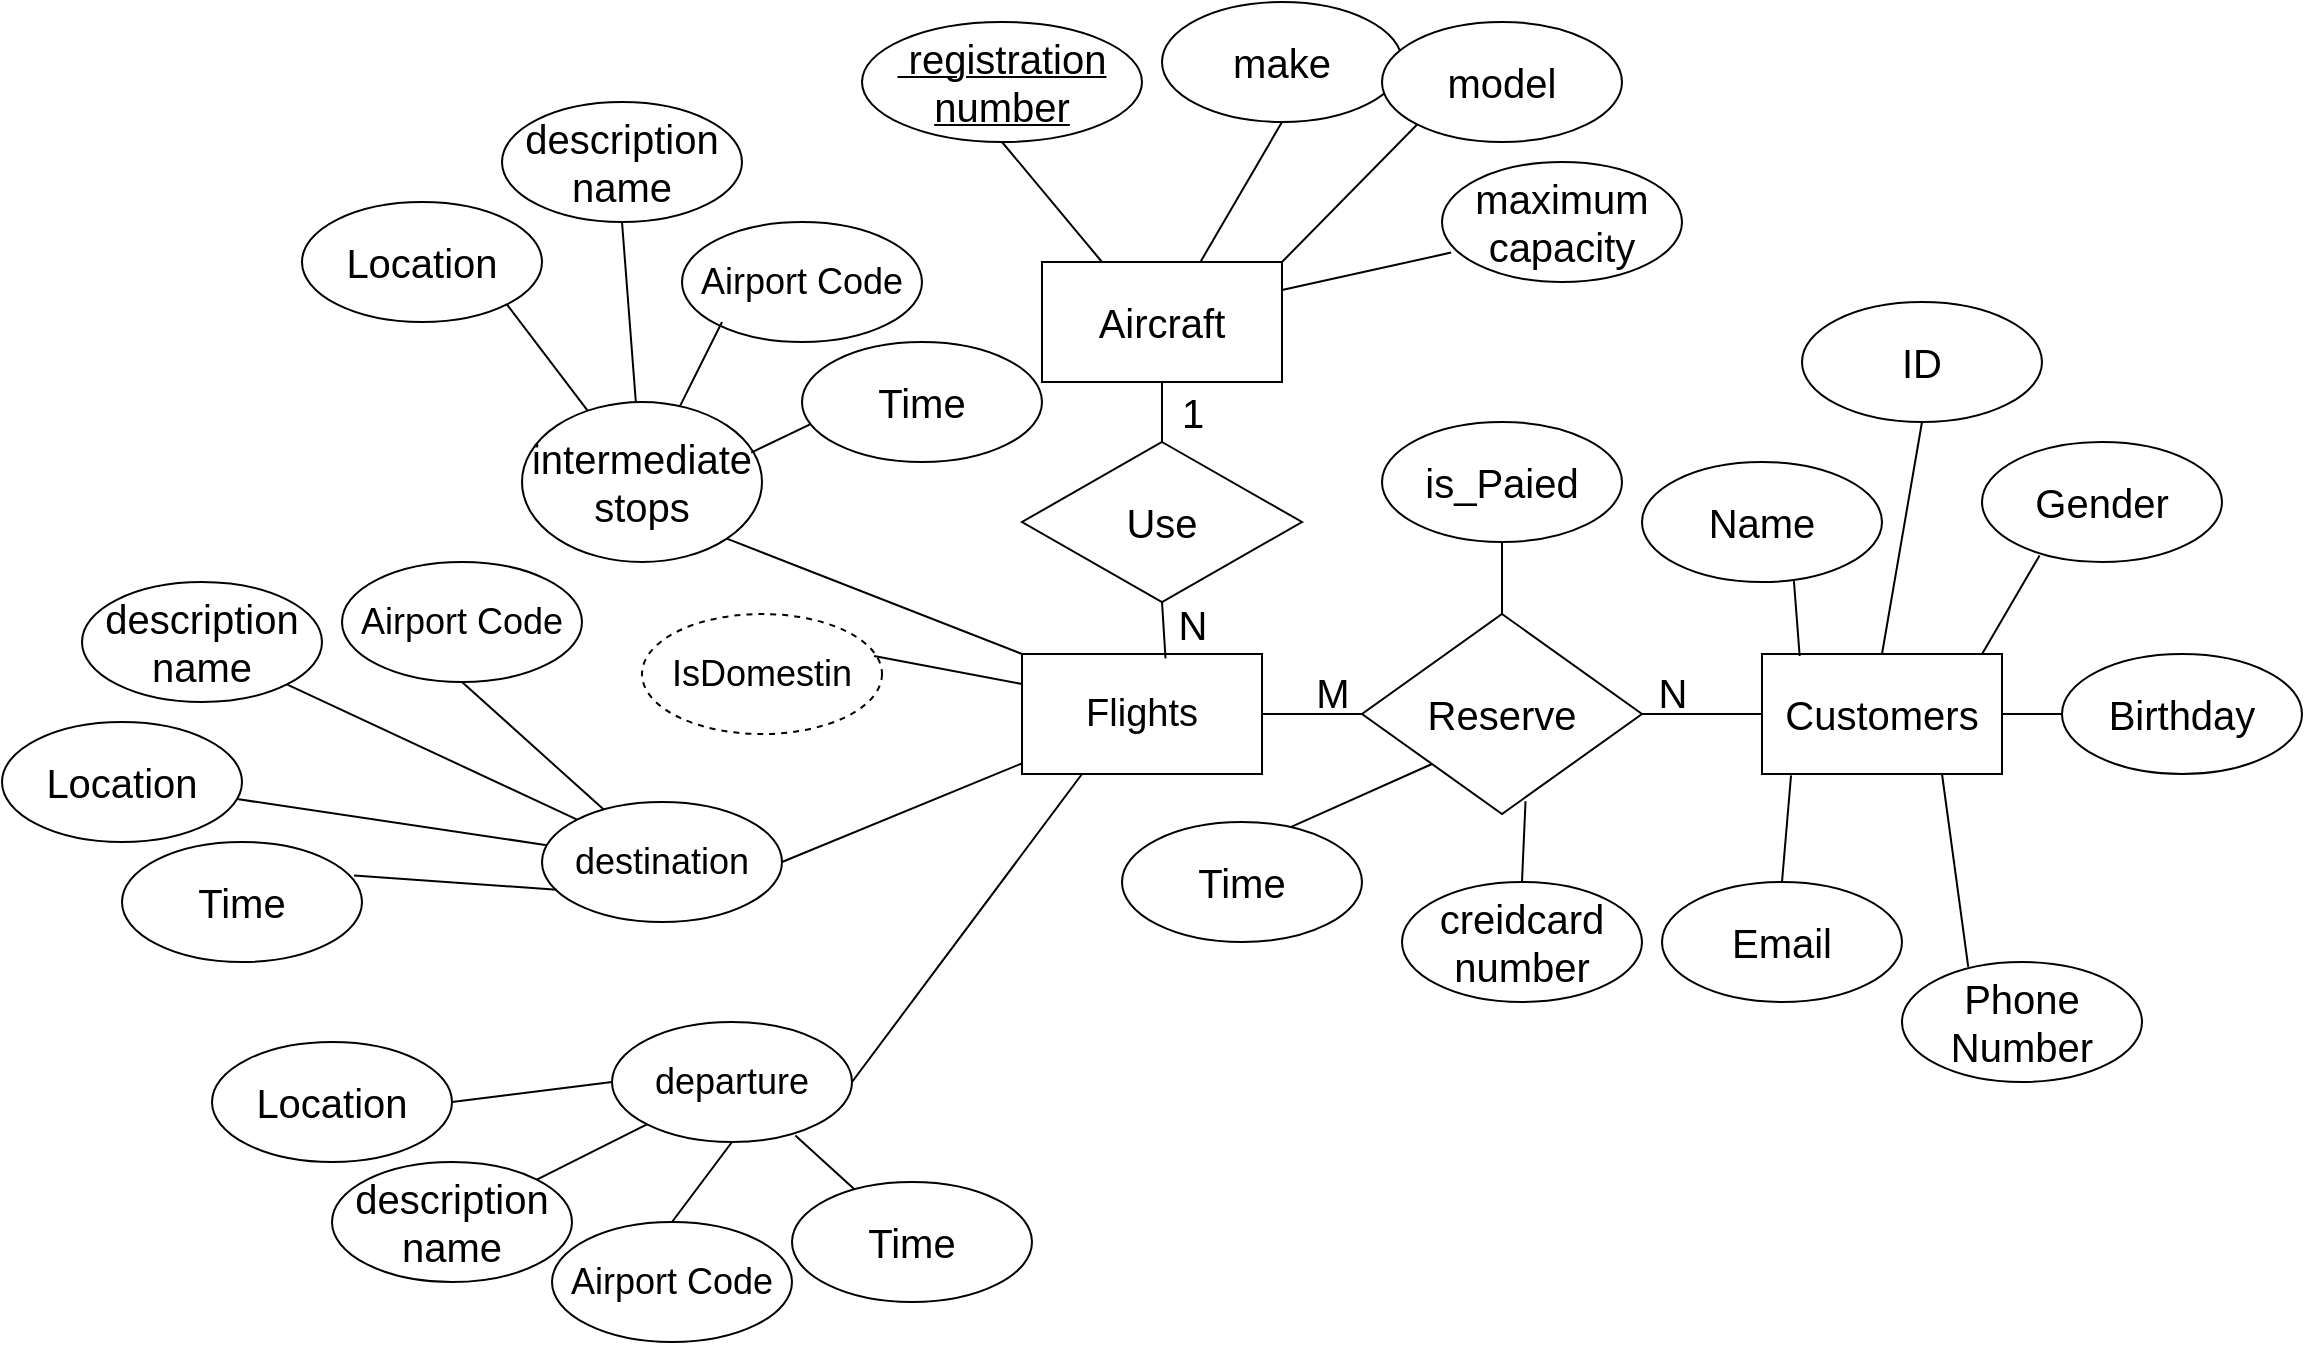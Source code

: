 <mxfile version="15.7.0" type="github">
  <diagram id="3nHWKs5S-ABrskF8WtKg" name="Page-1">
    <mxGraphModel dx="640" dy="994" grid="1" gridSize="10" guides="1" tooltips="1" connect="1" arrows="1" fold="1" page="1" pageScale="1" pageWidth="1169" pageHeight="827" math="0" shadow="0">
      <root>
        <mxCell id="0" />
        <mxCell id="1" parent="0" />
        <mxCell id="D0vi7zzEL4y-7OBPKq5H-2" value="&lt;font style=&quot;font-size: 20px&quot;&gt;Aircraft&lt;/font&gt;" style="rounded=0;whiteSpace=wrap;html=1;" vertex="1" parent="1">
          <mxGeometry x="530" y="190" width="120" height="60" as="geometry" />
        </mxCell>
        <mxCell id="D0vi7zzEL4y-7OBPKq5H-3" value="&lt;u&gt;&lt;font style=&quot;font-size: 20px&quot;&gt;&amp;nbsp;registration number&lt;/font&gt;&lt;/u&gt;" style="ellipse;whiteSpace=wrap;html=1;" vertex="1" parent="1">
          <mxGeometry x="440" y="70" width="140" height="60" as="geometry" />
        </mxCell>
        <mxCell id="D0vi7zzEL4y-7OBPKq5H-4" value="" style="endArrow=none;html=1;rounded=0;entryX=0.5;entryY=1;entryDx=0;entryDy=0;exitX=0.25;exitY=0;exitDx=0;exitDy=0;" edge="1" parent="1" source="D0vi7zzEL4y-7OBPKq5H-2" target="D0vi7zzEL4y-7OBPKq5H-3">
          <mxGeometry width="50" height="50" relative="1" as="geometry">
            <mxPoint x="590" y="200" as="sourcePoint" />
            <mxPoint x="690" y="156" as="targetPoint" />
          </mxGeometry>
        </mxCell>
        <mxCell id="D0vi7zzEL4y-7OBPKq5H-6" value="&lt;font style=&quot;font-size: 20px&quot;&gt;make&lt;/font&gt;" style="ellipse;whiteSpace=wrap;html=1;" vertex="1" parent="1">
          <mxGeometry x="590" y="60" width="120" height="60" as="geometry" />
        </mxCell>
        <mxCell id="D0vi7zzEL4y-7OBPKq5H-8" value="&lt;font style=&quot;font-size: 20px&quot;&gt;model&lt;/font&gt;" style="ellipse;whiteSpace=wrap;html=1;" vertex="1" parent="1">
          <mxGeometry x="700" y="70" width="120" height="60" as="geometry" />
        </mxCell>
        <mxCell id="D0vi7zzEL4y-7OBPKq5H-9" value="&lt;font style=&quot;font-size: 20px&quot;&gt;maximum capacity&lt;/font&gt;" style="ellipse;whiteSpace=wrap;html=1;" vertex="1" parent="1">
          <mxGeometry x="730" y="140" width="120" height="60" as="geometry" />
        </mxCell>
        <mxCell id="D0vi7zzEL4y-7OBPKq5H-11" value="" style="endArrow=none;html=1;rounded=0;entryX=0.5;entryY=1;entryDx=0;entryDy=0;exitX=0.662;exitY=-0.007;exitDx=0;exitDy=0;exitPerimeter=0;" edge="1" parent="1" source="D0vi7zzEL4y-7OBPKq5H-2" target="D0vi7zzEL4y-7OBPKq5H-6">
          <mxGeometry width="50" height="50" relative="1" as="geometry">
            <mxPoint x="680" y="206" as="sourcePoint" />
            <mxPoint x="730" y="156" as="targetPoint" />
          </mxGeometry>
        </mxCell>
        <mxCell id="D0vi7zzEL4y-7OBPKq5H-12" value="" style="endArrow=none;html=1;rounded=0;entryX=0;entryY=1;entryDx=0;entryDy=0;exitX=1;exitY=0;exitDx=0;exitDy=0;" edge="1" parent="1" source="D0vi7zzEL4y-7OBPKq5H-2" target="D0vi7zzEL4y-7OBPKq5H-8">
          <mxGeometry width="50" height="50" relative="1" as="geometry">
            <mxPoint x="700" y="226" as="sourcePoint" />
            <mxPoint x="750" y="176" as="targetPoint" />
          </mxGeometry>
        </mxCell>
        <mxCell id="D0vi7zzEL4y-7OBPKq5H-13" value="" style="endArrow=none;html=1;rounded=0;entryX=0.038;entryY=0.755;entryDx=0;entryDy=0;entryPerimeter=0;exitX=1;exitY=0.233;exitDx=0;exitDy=0;exitPerimeter=0;" edge="1" parent="1" source="D0vi7zzEL4y-7OBPKq5H-2" target="D0vi7zzEL4y-7OBPKq5H-9">
          <mxGeometry width="50" height="50" relative="1" as="geometry">
            <mxPoint x="700" y="236" as="sourcePoint" />
            <mxPoint x="750" y="186" as="targetPoint" />
          </mxGeometry>
        </mxCell>
        <mxCell id="D0vi7zzEL4y-7OBPKq5H-14" value="&lt;font style=&quot;font-size: 19px&quot;&gt;Flights&lt;/font&gt;" style="rounded=0;whiteSpace=wrap;html=1;" vertex="1" parent="1">
          <mxGeometry x="520" y="386" width="120" height="60" as="geometry" />
        </mxCell>
        <mxCell id="D0vi7zzEL4y-7OBPKq5H-16" value="&lt;font style=&quot;font-size: 18px&quot;&gt;destination&lt;/font&gt;" style="ellipse;whiteSpace=wrap;html=1;" vertex="1" parent="1">
          <mxGeometry x="280" y="460" width="120" height="60" as="geometry" />
        </mxCell>
        <mxCell id="D0vi7zzEL4y-7OBPKq5H-17" value="" style="endArrow=none;html=1;rounded=0;fontSize=20;exitX=1;exitY=0.5;exitDx=0;exitDy=0;" edge="1" parent="1" source="D0vi7zzEL4y-7OBPKq5H-16" target="D0vi7zzEL4y-7OBPKq5H-14">
          <mxGeometry width="50" height="50" relative="1" as="geometry">
            <mxPoint x="430" y="500" as="sourcePoint" />
            <mxPoint x="480" y="450" as="targetPoint" />
          </mxGeometry>
        </mxCell>
        <mxCell id="D0vi7zzEL4y-7OBPKq5H-19" value="&lt;span style=&quot;font-size: 18px&quot;&gt;IsDomestin&lt;/span&gt;" style="ellipse;whiteSpace=wrap;html=1;dashed=1;" vertex="1" parent="1">
          <mxGeometry x="330" y="366" width="120" height="60" as="geometry" />
        </mxCell>
        <mxCell id="D0vi7zzEL4y-7OBPKq5H-21" value="" style="endArrow=none;html=1;rounded=0;fontSize=20;entryX=0;entryY=0.25;entryDx=0;entryDy=0;exitX=0.967;exitY=0.35;exitDx=0;exitDy=0;exitPerimeter=0;" edge="1" parent="1" source="D0vi7zzEL4y-7OBPKq5H-19" target="D0vi7zzEL4y-7OBPKq5H-14">
          <mxGeometry width="50" height="50" relative="1" as="geometry">
            <mxPoint x="420" y="640" as="sourcePoint" />
            <mxPoint x="470" y="590" as="targetPoint" />
          </mxGeometry>
        </mxCell>
        <mxCell id="D0vi7zzEL4y-7OBPKq5H-23" value="" style="endArrow=none;html=1;rounded=0;fontSize=20;entryX=0.25;entryY=1;entryDx=0;entryDy=0;exitX=1;exitY=0.5;exitDx=0;exitDy=0;" edge="1" parent="1" source="D0vi7zzEL4y-7OBPKq5H-26" target="D0vi7zzEL4y-7OBPKq5H-14">
          <mxGeometry width="50" height="50" relative="1" as="geometry">
            <mxPoint x="260" y="470" as="sourcePoint" />
            <mxPoint x="670" y="360" as="targetPoint" />
          </mxGeometry>
        </mxCell>
        <mxCell id="D0vi7zzEL4y-7OBPKq5H-26" value="&lt;span style=&quot;font-size: 18px&quot;&gt;departure&lt;/span&gt;" style="ellipse;whiteSpace=wrap;html=1;" vertex="1" parent="1">
          <mxGeometry x="315" y="570" width="120" height="60" as="geometry" />
        </mxCell>
        <mxCell id="D0vi7zzEL4y-7OBPKq5H-28" value="&lt;span style=&quot;font-size: 18px&quot;&gt;Airport Code&lt;/span&gt;" style="ellipse;whiteSpace=wrap;html=1;" vertex="1" parent="1">
          <mxGeometry x="180" y="340" width="120" height="60" as="geometry" />
        </mxCell>
        <mxCell id="D0vi7zzEL4y-7OBPKq5H-29" value="" style="endArrow=none;html=1;rounded=0;fontSize=20;entryX=0.5;entryY=1;entryDx=0;entryDy=0;" edge="1" parent="1" source="D0vi7zzEL4y-7OBPKq5H-16" target="D0vi7zzEL4y-7OBPKq5H-28">
          <mxGeometry width="50" height="50" relative="1" as="geometry">
            <mxPoint x="680" y="520" as="sourcePoint" />
            <mxPoint x="730" y="470" as="targetPoint" />
          </mxGeometry>
        </mxCell>
        <mxCell id="D0vi7zzEL4y-7OBPKq5H-30" value="&lt;font style=&quot;font-size: 20px&quot;&gt;description name&lt;/font&gt;" style="ellipse;whiteSpace=wrap;html=1;" vertex="1" parent="1">
          <mxGeometry x="50" y="350" width="120" height="60" as="geometry" />
        </mxCell>
        <mxCell id="D0vi7zzEL4y-7OBPKq5H-31" value="&lt;font style=&quot;font-size: 20px&quot;&gt;Location&lt;/font&gt;" style="ellipse;whiteSpace=wrap;html=1;" vertex="1" parent="1">
          <mxGeometry x="10" y="420" width="120" height="60" as="geometry" />
        </mxCell>
        <mxCell id="D0vi7zzEL4y-7OBPKq5H-32" value="" style="endArrow=none;html=1;rounded=0;fontSize=20;entryX=1;entryY=1;entryDx=0;entryDy=0;exitX=0;exitY=0;exitDx=0;exitDy=0;" edge="1" parent="1" source="D0vi7zzEL4y-7OBPKq5H-16" target="D0vi7zzEL4y-7OBPKq5H-30">
          <mxGeometry width="50" height="50" relative="1" as="geometry">
            <mxPoint x="680" y="500" as="sourcePoint" />
            <mxPoint x="730" y="450" as="targetPoint" />
          </mxGeometry>
        </mxCell>
        <mxCell id="D0vi7zzEL4y-7OBPKq5H-34" value="" style="endArrow=none;html=1;rounded=0;fontSize=20;" edge="1" parent="1" source="D0vi7zzEL4y-7OBPKq5H-16" target="D0vi7zzEL4y-7OBPKq5H-31">
          <mxGeometry width="50" height="50" relative="1" as="geometry">
            <mxPoint x="680" y="500" as="sourcePoint" />
            <mxPoint x="730" y="450" as="targetPoint" />
          </mxGeometry>
        </mxCell>
        <mxCell id="D0vi7zzEL4y-7OBPKq5H-35" value="&lt;span style=&quot;font-size: 18px&quot;&gt;Airport Code&lt;/span&gt;" style="ellipse;whiteSpace=wrap;html=1;" vertex="1" parent="1">
          <mxGeometry x="285" y="670" width="120" height="60" as="geometry" />
        </mxCell>
        <mxCell id="D0vi7zzEL4y-7OBPKq5H-36" value="&lt;font style=&quot;font-size: 20px&quot;&gt;description name&lt;/font&gt;" style="ellipse;whiteSpace=wrap;html=1;" vertex="1" parent="1">
          <mxGeometry x="175" y="640" width="120" height="60" as="geometry" />
        </mxCell>
        <mxCell id="D0vi7zzEL4y-7OBPKq5H-37" value="&lt;font style=&quot;font-size: 20px&quot;&gt;Location&lt;/font&gt;" style="ellipse;whiteSpace=wrap;html=1;" vertex="1" parent="1">
          <mxGeometry x="115" y="580" width="120" height="60" as="geometry" />
        </mxCell>
        <mxCell id="D0vi7zzEL4y-7OBPKq5H-38" value="" style="endArrow=none;html=1;rounded=0;fontSize=20;exitX=0.5;exitY=0;exitDx=0;exitDy=0;entryX=0.5;entryY=1;entryDx=0;entryDy=0;" edge="1" parent="1" source="D0vi7zzEL4y-7OBPKq5H-35" target="D0vi7zzEL4y-7OBPKq5H-26">
          <mxGeometry width="50" height="50" relative="1" as="geometry">
            <mxPoint x="945" y="640" as="sourcePoint" />
            <mxPoint x="365" y="620" as="targetPoint" />
          </mxGeometry>
        </mxCell>
        <mxCell id="D0vi7zzEL4y-7OBPKq5H-39" value="" style="endArrow=none;html=1;rounded=0;fontSize=20;exitX=1;exitY=0;exitDx=0;exitDy=0;" edge="1" parent="1" source="D0vi7zzEL4y-7OBPKq5H-36" target="D0vi7zzEL4y-7OBPKq5H-26">
          <mxGeometry width="50" height="50" relative="1" as="geometry">
            <mxPoint x="945" y="640" as="sourcePoint" />
            <mxPoint x="995" y="590" as="targetPoint" />
          </mxGeometry>
        </mxCell>
        <mxCell id="D0vi7zzEL4y-7OBPKq5H-40" value="" style="endArrow=none;html=1;rounded=0;fontSize=20;exitX=1;exitY=0.5;exitDx=0;exitDy=0;entryX=0;entryY=0.5;entryDx=0;entryDy=0;" edge="1" parent="1" source="D0vi7zzEL4y-7OBPKq5H-37" target="D0vi7zzEL4y-7OBPKq5H-26">
          <mxGeometry width="50" height="50" relative="1" as="geometry">
            <mxPoint x="945" y="640" as="sourcePoint" />
            <mxPoint x="995" y="590" as="targetPoint" />
          </mxGeometry>
        </mxCell>
        <mxCell id="D0vi7zzEL4y-7OBPKq5H-41" value="&lt;span style=&quot;font-size: 18px&quot;&gt;Airport Code&lt;/span&gt;" style="ellipse;whiteSpace=wrap;html=1;" vertex="1" parent="1">
          <mxGeometry x="350" y="170" width="120" height="60" as="geometry" />
        </mxCell>
        <mxCell id="D0vi7zzEL4y-7OBPKq5H-42" value="&lt;font style=&quot;font-size: 20px&quot;&gt;description name&lt;/font&gt;" style="ellipse;whiteSpace=wrap;html=1;" vertex="1" parent="1">
          <mxGeometry x="260" y="110" width="120" height="60" as="geometry" />
        </mxCell>
        <mxCell id="D0vi7zzEL4y-7OBPKq5H-43" value="&lt;font style=&quot;font-size: 20px&quot;&gt;Location&lt;/font&gt;" style="ellipse;whiteSpace=wrap;html=1;" vertex="1" parent="1">
          <mxGeometry x="160" y="160" width="120" height="60" as="geometry" />
        </mxCell>
        <mxCell id="D0vi7zzEL4y-7OBPKq5H-44" value="intermediate stops" style="ellipse;whiteSpace=wrap;html=1;fontSize=20;align=center;" vertex="1" parent="1">
          <mxGeometry x="270" y="260" width="120" height="80" as="geometry" />
        </mxCell>
        <mxCell id="D0vi7zzEL4y-7OBPKq5H-45" value="" style="endArrow=none;html=1;rounded=0;fontSize=20;" edge="1" parent="1" source="D0vi7zzEL4y-7OBPKq5H-44">
          <mxGeometry width="50" height="50" relative="1" as="geometry">
            <mxPoint x="740" y="510" as="sourcePoint" />
            <mxPoint x="370" y="220" as="targetPoint" />
          </mxGeometry>
        </mxCell>
        <mxCell id="D0vi7zzEL4y-7OBPKq5H-46" value="" style="endArrow=none;html=1;rounded=0;fontSize=20;entryX=0.5;entryY=1;entryDx=0;entryDy=0;" edge="1" parent="1" source="D0vi7zzEL4y-7OBPKq5H-44" target="D0vi7zzEL4y-7OBPKq5H-42">
          <mxGeometry width="50" height="50" relative="1" as="geometry">
            <mxPoint x="600" y="270" as="sourcePoint" />
            <mxPoint x="790" y="460" as="targetPoint" />
          </mxGeometry>
        </mxCell>
        <mxCell id="D0vi7zzEL4y-7OBPKq5H-47" value="" style="endArrow=none;html=1;rounded=0;fontSize=20;entryX=1;entryY=1;entryDx=0;entryDy=0;" edge="1" parent="1" source="D0vi7zzEL4y-7OBPKq5H-44" target="D0vi7zzEL4y-7OBPKq5H-43">
          <mxGeometry width="50" height="50" relative="1" as="geometry">
            <mxPoint x="390" y="260" as="sourcePoint" />
            <mxPoint x="790" y="460" as="targetPoint" />
          </mxGeometry>
        </mxCell>
        <mxCell id="D0vi7zzEL4y-7OBPKq5H-48" value="" style="endArrow=none;html=1;rounded=0;fontSize=20;entryX=1;entryY=1;entryDx=0;entryDy=0;exitX=0;exitY=0;exitDx=0;exitDy=0;" edge="1" parent="1" source="D0vi7zzEL4y-7OBPKq5H-14" target="D0vi7zzEL4y-7OBPKq5H-44">
          <mxGeometry width="50" height="50" relative="1" as="geometry">
            <mxPoint x="770" y="510" as="sourcePoint" />
            <mxPoint x="820" y="460" as="targetPoint" />
          </mxGeometry>
        </mxCell>
        <mxCell id="D0vi7zzEL4y-7OBPKq5H-51" value="Use" style="rhombus;whiteSpace=wrap;html=1;fontSize=20;align=center;" vertex="1" parent="1">
          <mxGeometry x="520" y="280" width="140" height="80" as="geometry" />
        </mxCell>
        <mxCell id="D0vi7zzEL4y-7OBPKq5H-53" value="" style="endArrow=none;html=1;rounded=0;fontSize=20;entryX=0.5;entryY=1;entryDx=0;entryDy=0;exitX=0.598;exitY=0.036;exitDx=0;exitDy=0;exitPerimeter=0;" edge="1" parent="1" source="D0vi7zzEL4y-7OBPKq5H-14" target="D0vi7zzEL4y-7OBPKq5H-51">
          <mxGeometry width="50" height="50" relative="1" as="geometry">
            <mxPoint x="590" y="390" as="sourcePoint" />
            <mxPoint x="820" y="460" as="targetPoint" />
          </mxGeometry>
        </mxCell>
        <mxCell id="D0vi7zzEL4y-7OBPKq5H-54" value="" style="endArrow=none;html=1;rounded=0;fontSize=20;entryX=0.5;entryY=1;entryDx=0;entryDy=0;" edge="1" parent="1" source="D0vi7zzEL4y-7OBPKq5H-51" target="D0vi7zzEL4y-7OBPKq5H-2">
          <mxGeometry width="50" height="50" relative="1" as="geometry">
            <mxPoint x="770" y="510" as="sourcePoint" />
            <mxPoint x="820" y="460" as="targetPoint" />
          </mxGeometry>
        </mxCell>
        <mxCell id="D0vi7zzEL4y-7OBPKq5H-55" value="1" style="text;html=1;align=center;verticalAlign=middle;resizable=0;points=[];autosize=1;strokeColor=none;fillColor=none;fontSize=20;" vertex="1" parent="1">
          <mxGeometry x="590" y="250" width="30" height="30" as="geometry" />
        </mxCell>
        <mxCell id="D0vi7zzEL4y-7OBPKq5H-56" value="N" style="text;html=1;align=center;verticalAlign=middle;resizable=0;points=[];autosize=1;strokeColor=none;fillColor=none;fontSize=20;" vertex="1" parent="1">
          <mxGeometry x="590" y="356" width="30" height="30" as="geometry" />
        </mxCell>
        <mxCell id="D0vi7zzEL4y-7OBPKq5H-57" value="" style="endArrow=none;html=1;rounded=0;fontSize=20;exitX=1;exitY=0.5;exitDx=0;exitDy=0;" edge="1" parent="1" source="D0vi7zzEL4y-7OBPKq5H-14" target="D0vi7zzEL4y-7OBPKq5H-58">
          <mxGeometry width="50" height="50" relative="1" as="geometry">
            <mxPoint x="770" y="510" as="sourcePoint" />
            <mxPoint x="860" y="490" as="targetPoint" />
          </mxGeometry>
        </mxCell>
        <mxCell id="D0vi7zzEL4y-7OBPKq5H-58" value="Reserve" style="rhombus;whiteSpace=wrap;html=1;fontSize=20;align=center;" vertex="1" parent="1">
          <mxGeometry x="690" y="366" width="140" height="100" as="geometry" />
        </mxCell>
        <mxCell id="D0vi7zzEL4y-7OBPKq5H-59" value="Customers" style="rounded=0;whiteSpace=wrap;html=1;fontSize=20;align=center;" vertex="1" parent="1">
          <mxGeometry x="890" y="386" width="120" height="60" as="geometry" />
        </mxCell>
        <mxCell id="D0vi7zzEL4y-7OBPKq5H-61" value="" style="endArrow=none;html=1;rounded=0;fontSize=20;exitX=1;exitY=0.5;exitDx=0;exitDy=0;entryX=0;entryY=0.5;entryDx=0;entryDy=0;" edge="1" parent="1" source="D0vi7zzEL4y-7OBPKq5H-58" target="D0vi7zzEL4y-7OBPKq5H-59">
          <mxGeometry width="50" height="50" relative="1" as="geometry">
            <mxPoint x="770" y="510" as="sourcePoint" />
            <mxPoint x="820" y="460" as="targetPoint" />
          </mxGeometry>
        </mxCell>
        <mxCell id="D0vi7zzEL4y-7OBPKq5H-62" value="N" style="text;html=1;align=center;verticalAlign=middle;resizable=0;points=[];autosize=1;strokeColor=none;fillColor=none;fontSize=20;" vertex="1" parent="1">
          <mxGeometry x="830" y="390" width="30" height="30" as="geometry" />
        </mxCell>
        <mxCell id="D0vi7zzEL4y-7OBPKq5H-63" value="M" style="text;html=1;align=center;verticalAlign=middle;resizable=0;points=[];autosize=1;strokeColor=none;fillColor=none;fontSize=20;" vertex="1" parent="1">
          <mxGeometry x="660" y="390" width="30" height="30" as="geometry" />
        </mxCell>
        <mxCell id="D0vi7zzEL4y-7OBPKq5H-64" value="&lt;font style=&quot;font-size: 20px&quot;&gt;Name&lt;/font&gt;" style="ellipse;whiteSpace=wrap;html=1;" vertex="1" parent="1">
          <mxGeometry x="830" y="290" width="120" height="60" as="geometry" />
        </mxCell>
        <mxCell id="D0vi7zzEL4y-7OBPKq5H-65" value="&lt;font style=&quot;font-size: 20px&quot;&gt;ID&lt;/font&gt;" style="ellipse;whiteSpace=wrap;html=1;" vertex="1" parent="1">
          <mxGeometry x="910" y="210" width="120" height="60" as="geometry" />
        </mxCell>
        <mxCell id="D0vi7zzEL4y-7OBPKq5H-66" value="&lt;font style=&quot;font-size: 20px&quot;&gt;Gender&lt;/font&gt;" style="ellipse;whiteSpace=wrap;html=1;" vertex="1" parent="1">
          <mxGeometry x="1000" y="280" width="120" height="60" as="geometry" />
        </mxCell>
        <mxCell id="D0vi7zzEL4y-7OBPKq5H-67" value="&lt;font style=&quot;font-size: 20px&quot;&gt;Birthday&lt;/font&gt;" style="ellipse;whiteSpace=wrap;html=1;" vertex="1" parent="1">
          <mxGeometry x="1040" y="386" width="120" height="60" as="geometry" />
        </mxCell>
        <mxCell id="D0vi7zzEL4y-7OBPKq5H-68" value="&lt;font style=&quot;font-size: 20px&quot;&gt;Phone Number&lt;/font&gt;" style="ellipse;whiteSpace=wrap;html=1;" vertex="1" parent="1">
          <mxGeometry x="960" y="540" width="120" height="60" as="geometry" />
        </mxCell>
        <mxCell id="D0vi7zzEL4y-7OBPKq5H-70" value="&lt;font style=&quot;font-size: 20px&quot;&gt;Email&lt;/font&gt;" style="ellipse;whiteSpace=wrap;html=1;" vertex="1" parent="1">
          <mxGeometry x="840" y="500" width="120" height="60" as="geometry" />
        </mxCell>
        <mxCell id="D0vi7zzEL4y-7OBPKq5H-71" value="&lt;font style=&quot;font-size: 20px&quot;&gt;Time&lt;/font&gt;" style="ellipse;whiteSpace=wrap;html=1;" vertex="1" parent="1">
          <mxGeometry x="570" y="470" width="120" height="60" as="geometry" />
        </mxCell>
        <mxCell id="D0vi7zzEL4y-7OBPKq5H-72" value="&lt;font style=&quot;font-size: 20px&quot;&gt;creidcard number&lt;/font&gt;" style="ellipse;whiteSpace=wrap;html=1;" vertex="1" parent="1">
          <mxGeometry x="710" y="500" width="120" height="60" as="geometry" />
        </mxCell>
        <mxCell id="D0vi7zzEL4y-7OBPKq5H-73" value="&lt;font style=&quot;font-size: 20px&quot;&gt;is_Paied&lt;/font&gt;" style="ellipse;whiteSpace=wrap;html=1;" vertex="1" parent="1">
          <mxGeometry x="700" y="270" width="120" height="60" as="geometry" />
        </mxCell>
        <mxCell id="D0vi7zzEL4y-7OBPKq5H-74" value="" style="endArrow=none;html=1;rounded=0;fontSize=20;entryX=0.633;entryY=0.993;entryDx=0;entryDy=0;exitX=0.157;exitY=0.017;exitDx=0;exitDy=0;exitPerimeter=0;entryPerimeter=0;" edge="1" parent="1" source="D0vi7zzEL4y-7OBPKq5H-59" target="D0vi7zzEL4y-7OBPKq5H-64">
          <mxGeometry width="50" height="50" relative="1" as="geometry">
            <mxPoint x="660" y="410" as="sourcePoint" />
            <mxPoint x="710" y="360" as="targetPoint" />
          </mxGeometry>
        </mxCell>
        <mxCell id="D0vi7zzEL4y-7OBPKq5H-75" value="" style="endArrow=none;html=1;rounded=0;fontSize=20;entryX=0;entryY=0.5;entryDx=0;entryDy=0;exitX=1;exitY=0.5;exitDx=0;exitDy=0;" edge="1" parent="1" source="D0vi7zzEL4y-7OBPKq5H-59" target="D0vi7zzEL4y-7OBPKq5H-67">
          <mxGeometry width="50" height="50" relative="1" as="geometry">
            <mxPoint x="1070" y="410" as="sourcePoint" />
            <mxPoint x="830" y="210" as="targetPoint" />
          </mxGeometry>
        </mxCell>
        <mxCell id="D0vi7zzEL4y-7OBPKq5H-76" value="" style="endArrow=none;html=1;rounded=0;fontSize=20;exitX=0.917;exitY=0;exitDx=0;exitDy=0;exitPerimeter=0;entryX=0.24;entryY=0.945;entryDx=0;entryDy=0;entryPerimeter=0;" edge="1" parent="1" source="D0vi7zzEL4y-7OBPKq5H-59" target="D0vi7zzEL4y-7OBPKq5H-66">
          <mxGeometry width="50" height="50" relative="1" as="geometry">
            <mxPoint x="1260" y="245" as="sourcePoint" />
            <mxPoint x="1310" y="195" as="targetPoint" />
          </mxGeometry>
        </mxCell>
        <mxCell id="D0vi7zzEL4y-7OBPKq5H-77" value="" style="endArrow=none;html=1;rounded=0;fontSize=20;exitX=0.5;exitY=0;exitDx=0;exitDy=0;entryX=0.5;entryY=1;entryDx=0;entryDy=0;" edge="1" parent="1" source="D0vi7zzEL4y-7OBPKq5H-59" target="D0vi7zzEL4y-7OBPKq5H-65">
          <mxGeometry width="50" height="50" relative="1" as="geometry">
            <mxPoint x="960" y="255" as="sourcePoint" />
            <mxPoint x="1010" y="205" as="targetPoint" />
          </mxGeometry>
        </mxCell>
        <mxCell id="D0vi7zzEL4y-7OBPKq5H-78" value="" style="endArrow=none;html=1;rounded=0;fontSize=20;entryX=0.5;entryY=0;entryDx=0;entryDy=0;exitX=0.121;exitY=1.012;exitDx=0;exitDy=0;exitPerimeter=0;" edge="1" parent="1" source="D0vi7zzEL4y-7OBPKq5H-59" target="D0vi7zzEL4y-7OBPKq5H-70">
          <mxGeometry width="50" height="50" relative="1" as="geometry">
            <mxPoint x="660" y="410" as="sourcePoint" />
            <mxPoint x="710" y="360" as="targetPoint" />
          </mxGeometry>
        </mxCell>
        <mxCell id="D0vi7zzEL4y-7OBPKq5H-79" value="" style="endArrow=none;html=1;rounded=0;fontSize=20;entryX=0.276;entryY=0.04;entryDx=0;entryDy=0;entryPerimeter=0;exitX=0.75;exitY=1;exitDx=0;exitDy=0;" edge="1" parent="1" source="D0vi7zzEL4y-7OBPKq5H-59" target="D0vi7zzEL4y-7OBPKq5H-68">
          <mxGeometry width="50" height="50" relative="1" as="geometry">
            <mxPoint x="660" y="410" as="sourcePoint" />
            <mxPoint x="710" y="360" as="targetPoint" />
          </mxGeometry>
        </mxCell>
        <mxCell id="D0vi7zzEL4y-7OBPKq5H-80" value="&lt;font style=&quot;font-size: 20px&quot;&gt;Time&lt;/font&gt;" style="ellipse;whiteSpace=wrap;html=1;" vertex="1" parent="1">
          <mxGeometry x="70" y="480" width="120" height="60" as="geometry" />
        </mxCell>
        <mxCell id="D0vi7zzEL4y-7OBPKq5H-81" value="&lt;font style=&quot;font-size: 20px&quot;&gt;Time&lt;/font&gt;" style="ellipse;whiteSpace=wrap;html=1;" vertex="1" parent="1">
          <mxGeometry x="405" y="650" width="120" height="60" as="geometry" />
        </mxCell>
        <mxCell id="D0vi7zzEL4y-7OBPKq5H-82" value="&lt;font style=&quot;font-size: 20px&quot;&gt;Time&lt;/font&gt;" style="ellipse;whiteSpace=wrap;html=1;" vertex="1" parent="1">
          <mxGeometry x="410" y="230" width="120" height="60" as="geometry" />
        </mxCell>
        <mxCell id="D0vi7zzEL4y-7OBPKq5H-83" value="" style="endArrow=none;html=1;rounded=0;fontSize=20;entryX=0.038;entryY=0.683;entryDx=0;entryDy=0;entryPerimeter=0;exitX=0.955;exitY=0.316;exitDx=0;exitDy=0;exitPerimeter=0;" edge="1" parent="1" source="D0vi7zzEL4y-7OBPKq5H-44" target="D0vi7zzEL4y-7OBPKq5H-82">
          <mxGeometry width="50" height="50" relative="1" as="geometry">
            <mxPoint x="740" y="470" as="sourcePoint" />
            <mxPoint x="790" y="420" as="targetPoint" />
          </mxGeometry>
        </mxCell>
        <mxCell id="D0vi7zzEL4y-7OBPKq5H-84" value="" style="endArrow=none;html=1;rounded=0;fontSize=20;entryX=0.764;entryY=0.945;entryDx=0;entryDy=0;entryPerimeter=0;" edge="1" parent="1" source="D0vi7zzEL4y-7OBPKq5H-81" target="D0vi7zzEL4y-7OBPKq5H-26">
          <mxGeometry width="50" height="50" relative="1" as="geometry">
            <mxPoint x="945" y="600" as="sourcePoint" />
            <mxPoint x="995" y="550" as="targetPoint" />
          </mxGeometry>
        </mxCell>
        <mxCell id="D0vi7zzEL4y-7OBPKq5H-85" value="" style="endArrow=none;html=1;rounded=0;fontSize=20;exitX=0.967;exitY=0.279;exitDx=0;exitDy=0;exitPerimeter=0;entryX=0.062;entryY=0.731;entryDx=0;entryDy=0;entryPerimeter=0;" edge="1" parent="1" source="D0vi7zzEL4y-7OBPKq5H-80" target="D0vi7zzEL4y-7OBPKq5H-16">
          <mxGeometry width="50" height="50" relative="1" as="geometry">
            <mxPoint x="830" y="590" as="sourcePoint" />
            <mxPoint x="880" y="540" as="targetPoint" />
          </mxGeometry>
        </mxCell>
        <mxCell id="D0vi7zzEL4y-7OBPKq5H-86" value="" style="endArrow=none;html=1;rounded=0;fontSize=20;entryX=0.5;entryY=1;entryDx=0;entryDy=0;" edge="1" parent="1" source="D0vi7zzEL4y-7OBPKq5H-58" target="D0vi7zzEL4y-7OBPKq5H-73">
          <mxGeometry width="50" height="50" relative="1" as="geometry">
            <mxPoint x="770" y="470" as="sourcePoint" />
            <mxPoint x="820" y="420" as="targetPoint" />
          </mxGeometry>
        </mxCell>
        <mxCell id="D0vi7zzEL4y-7OBPKq5H-87" value="" style="endArrow=none;html=1;rounded=0;fontSize=20;exitX=0.705;exitY=0.04;exitDx=0;exitDy=0;exitPerimeter=0;entryX=0;entryY=1;entryDx=0;entryDy=0;" edge="1" parent="1" source="D0vi7zzEL4y-7OBPKq5H-71" target="D0vi7zzEL4y-7OBPKq5H-58">
          <mxGeometry width="50" height="50" relative="1" as="geometry">
            <mxPoint x="770" y="450" as="sourcePoint" />
            <mxPoint x="820" y="400" as="targetPoint" />
          </mxGeometry>
        </mxCell>
        <mxCell id="D0vi7zzEL4y-7OBPKq5H-88" value="" style="endArrow=none;html=1;rounded=0;fontSize=20;exitX=0.5;exitY=0;exitDx=0;exitDy=0;entryX=0.584;entryY=0.936;entryDx=0;entryDy=0;entryPerimeter=0;" edge="1" parent="1" source="D0vi7zzEL4y-7OBPKq5H-72" target="D0vi7zzEL4y-7OBPKq5H-58">
          <mxGeometry width="50" height="50" relative="1" as="geometry">
            <mxPoint x="770" y="450" as="sourcePoint" />
            <mxPoint x="820" y="400" as="targetPoint" />
          </mxGeometry>
        </mxCell>
      </root>
    </mxGraphModel>
  </diagram>
</mxfile>
